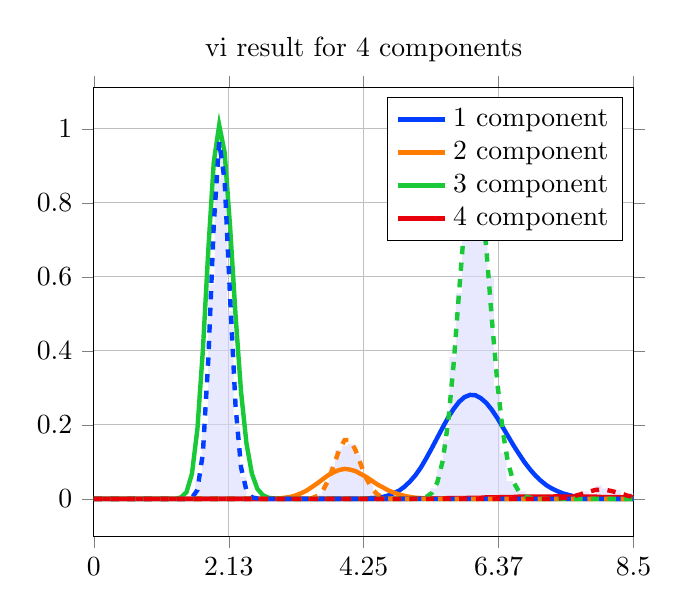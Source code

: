 \begin{tikzpicture}
\begin{axis}[title={vi result for 4 components}, yticklabel style={/pgf/number format/fixed,
            /pgf/number format/precision=3}, grid={major}, yminorgrids={true}, tick align={outside}, xtick={0.0,2.125,4.249,6.374,8.498}, xmin={0.0}, xmax={8.498}, scaled y ticks={false}]
    \addplot[ybar interval, fill={blue!15}, forget plot, opacity={0.6}, draw={none}, bar width={5.0e-6}]
        table[row sep={\\}]
        {
            \\
            1.5  0.004  \\
            1.6  0.048  \\
            1.7  0.196  \\
            1.8  0.58  \\
            1.9  0.864  \\
            2.0  0.944  \\
            2.1  0.508  \\
            2.2  0.196  \\
            2.3  0.06  \\
            2.4  0.008  \\
            2.5  0.0  \\
            2.6  0.0  \\
            2.7  0.0  \\
            2.8  0.0  \\
            2.9  0.0  \\
            3.0  0.0  \\
            3.1  0.0  \\
            3.2  0.0  \\
            3.3  0.0  \\
            3.4  0.004  \\
            3.5  0.012  \\
            3.6  0.04  \\
            3.7  0.088  \\
            3.8  0.132  \\
            3.9  0.144  \\
            4.0  0.148  \\
            4.1  0.12  \\
            4.2  0.064  \\
            4.3  0.048  \\
            4.4  0.016  \\
            4.5  0.008  \\
            4.6  0.004  \\
            4.7  0.0  \\
            4.8  0.0  \\
            4.9  0.0  \\
            5.0  0.0  \\
            5.1  0.004  \\
            5.2  0.004  \\
            5.3  0.028  \\
            5.4  0.08  \\
            5.5  0.16  \\
            5.6  0.384  \\
            5.7  0.556  \\
            5.8  0.872  \\
            5.9  0.844  \\
            6.0  0.828  \\
            6.1  0.696  \\
            6.2  0.604  \\
            6.3  0.304  \\
            6.4  0.124  \\
            6.5  0.048  \\
            6.6  0.036  \\
            6.7  0.02  \\
            6.8  0.0  \\
            6.9  0.0  \\
            7.0  0.0  \\
            7.1  0.0  \\
            7.2  0.0  \\
            7.3  0.0  \\
            7.4  0.0  \\
            7.5  0.004  \\
            7.6  0.008  \\
            7.7  0.02  \\
            7.8  0.008  \\
            7.9  0.036  \\
            8.0  0.028  \\
            8.1  0.02  \\
            8.2  0.024  \\
            8.3  0.008  \\
            8.4  0.016  \\
            8.5  0.0  \\
        }
        ;
    \addplot[style={{ultra thick}}, color={rgb,1:red,0.008;green,0.243;blue,1.0}]
        table[row sep={\\}]
        {
            \\
            0.0  0.0  \\
            0.086  8.255e-169  \\
            0.172  7.27e-134  \\
            0.258  9.885e-114  \\
            0.343  1.16e-99  \\
            0.429  6.469e-89  \\
            0.515  2.855e-80  \\
            0.601  4.467e-73  \\
            0.687  6.065e-67  \\
            0.773  1.273e-61  \\
            0.858  6.127e-57  \\
            0.944  8.958e-53  \\
            1.03  4.897e-49  \\
            1.116  1.172e-45  \\
            1.202  1.387e-42  \\
            1.288  8.959e-40  \\
            1.373  3.411e-37  \\
            1.459  8.168e-35  \\
            1.545  1.297e-32  \\
            1.631  1.427e-30  \\
            1.717  1.13e-28  \\
            1.803  6.653e-27  \\
            1.889  2.993e-25  \\
            1.974  1.053e-23  \\
            2.06  2.962e-22  \\
            2.146  6.781e-21  \\
            2.232  1.284e-19  \\
            2.318  2.039e-18  \\
            2.404  2.753e-17  \\
            2.489  3.194e-16  \\
            2.575  3.219e-15  \\
            2.661  2.843e-14  \\
            2.747  2.22e-13  \\
            2.833  1.543e-12  \\
            2.919  9.624e-12  \\
            3.004  5.416e-11  \\
            3.09  2.767e-10  \\
            3.176  1.29e-9  \\
            3.262  5.514e-9  \\
            3.348  2.171e-8  \\
            3.434  7.908e-8  \\
            3.52  2.675e-7  \\
            3.605  8.431e-7  \\
            3.691  2.485e-6  \\
            3.777  6.867e-6  \\
            3.863  1.785e-5  \\
            3.949  4.377e-5  \\
            4.035  0.0  \\
            4.12  0.0  \\
            4.206  0.0  \\
            4.292  0.001  \\
            4.378  0.002  \\
            4.464  0.003  \\
            4.55  0.005  \\
            4.635  0.009  \\
            4.721  0.015  \\
            4.807  0.022  \\
            4.893  0.033  \\
            4.979  0.047  \\
            5.065  0.064  \\
            5.151  0.085  \\
            5.236  0.11  \\
            5.322  0.137  \\
            5.408  0.165  \\
            5.494  0.193  \\
            5.58  0.22  \\
            5.666  0.243  \\
            5.751  0.262  \\
            5.837  0.275  \\
            5.923  0.281  \\
            6.009  0.28  \\
            6.095  0.272  \\
            6.181  0.259  \\
            6.266  0.241  \\
            6.352  0.219  \\
            6.438  0.194  \\
            6.524  0.169  \\
            6.61  0.144  \\
            6.696  0.121  \\
            6.782  0.099  \\
            6.867  0.08  \\
            6.953  0.063  \\
            7.039  0.049  \\
            7.125  0.037  \\
            7.211  0.028  \\
            7.297  0.021  \\
            7.382  0.015  \\
            7.468  0.011  \\
            7.554  0.007  \\
            7.64  0.005  \\
            7.726  0.004  \\
            7.812  0.002  \\
            7.897  0.002  \\
            7.983  0.001  \\
            8.069  0.001  \\
            8.155  0.0  \\
            8.241  0.0  \\
            8.327  0.0  \\
            8.413  9.812e-5  \\
            8.498  5.92e-5  \\
        }
        ;
    \addlegendentry {1 component}
    \addplot[style={{ultra thick}}, color={rgb,1:red,1.0;green,0.486;blue,0.0}]
        table[row sep={\\}]
        {
            \\
            0.0  0.0  \\
            0.086  5.962e-121  \\
            0.172  6.463e-93  \\
            0.258  6.829e-77  \\
            0.343  8.721e-66  \\
            0.429  2.25e-57  \\
            0.515  1.147e-50  \\
            0.601  3.896e-45  \\
            0.687  1.823e-40  \\
            0.773  1.877e-36  \\
            0.858  5.856e-33  \\
            0.944  6.951e-30  \\
            1.03  3.715e-27  \\
            1.116  1.016e-24  \\
            1.202  1.571e-22  \\
            1.288  1.485e-20  \\
            1.373  9.152e-19  \\
            1.459  3.87e-17  \\
            1.545  1.173e-15  \\
            1.631  2.641e-14  \\
            1.717  4.554e-13  \\
            1.803  6.174e-12  \\
            1.889  6.729e-11  \\
            1.974  6.011e-10  \\
            2.06  4.477e-9  \\
            2.146  2.821e-8  \\
            2.232  1.524e-7  \\
            2.318  7.143e-7  \\
            2.404  2.933e-6  \\
            2.489  1.065e-5  \\
            2.575  3.452e-5  \\
            2.661  0.0  \\
            2.747  0.0  \\
            2.833  0.001  \\
            2.919  0.001  \\
            3.004  0.003  \\
            3.09  0.005  \\
            3.176  0.009  \\
            3.262  0.015  \\
            3.348  0.022  \\
            3.434  0.032  \\
            3.52  0.042  \\
            3.605  0.053  \\
            3.691  0.064  \\
            3.777  0.072  \\
            3.863  0.078  \\
            3.949  0.081  \\
            4.035  0.079  \\
            4.12  0.075  \\
            4.206  0.067  \\
            4.292  0.059  \\
            4.378  0.049  \\
            4.464  0.039  \\
            4.55  0.031  \\
            4.635  0.023  \\
            4.721  0.017  \\
            4.807  0.012  \\
            4.893  0.008  \\
            4.979  0.005  \\
            5.065  0.003  \\
            5.151  0.002  \\
            5.236  0.001  \\
            5.322  0.001  \\
            5.408  0.0  \\
            5.494  0.0  \\
            5.58  0.0  \\
            5.666  7.593e-5  \\
            5.751  4.012e-5  \\
            5.837  2.075e-5  \\
            5.923  1.051e-5  \\
            6.009  5.217e-6  \\
            6.095  2.54e-6  \\
            6.181  1.213e-6  \\
            6.266  5.685e-7  \\
            6.352  2.618e-7  \\
            6.438  1.184e-7  \\
            6.524  5.266e-8  \\
            6.61  2.303e-8  \\
            6.696  9.913e-9  \\
            6.782  4.199e-9  \\
            6.867  1.752e-9  \\
            6.953  7.197e-10  \\
            7.039  2.914e-10  \\
            7.125  1.163e-10  \\
            7.211  4.58e-11  \\
            7.297  1.778e-11  \\
            7.382  6.815e-12  \\
            7.468  2.578e-12  \\
            7.554  9.626e-13  \\
            7.64  3.551e-13  \\
            7.726  1.294e-13  \\
            7.812  4.659e-14  \\
            7.897  1.659e-14  \\
            7.983  5.837e-15  \\
            8.069  2.031e-15  \\
            8.155  6.994e-16  \\
            8.241  2.382e-16  \\
            8.327  8.03e-17  \\
            8.413  2.679e-17  \\
            8.498  8.851e-18  \\
        }
        ;
    \addlegendentry {2 component}
    \addplot[style={{ultra thick}}, color={rgb,1:red,0.102;green,0.788;blue,0.22}]
        table[row sep={\\}]
        {
            \\
            0.0  0.0  \\
            0.086  5.262e-91  \\
            0.172  4.104e-64  \\
            0.258  3.974e-49  \\
            0.343  5.136e-39  \\
            0.429  1.416e-31  \\
            0.515  7.979e-26  \\
            0.601  3.069e-21  \\
            0.687  1.654e-17  \\
            0.773  1.989e-14  \\
            0.858  7.317e-12  \\
            0.944  1.033e-9  \\
            1.03  6.616e-8  \\
            1.116  2.181e-6  \\
            1.202  4.083e-5  \\
            1.288  0.0  \\
            1.373  0.004  \\
            1.459  0.018  \\
            1.545  0.068  \\
            1.631  0.189  \\
            1.717  0.402  \\
            1.803  0.674  \\
            1.889  0.911  \\
            1.974  1.01  \\
            2.06  0.936  \\
            2.146  0.734  \\
            2.232  0.495  \\
            2.318  0.289  \\
            2.404  0.149  \\
            2.489  0.068  \\
            2.575  0.027  \\
            2.661  0.01  \\
            2.747  0.003  \\
            2.833  0.001  \\
            2.919  0.0  \\
            3.004  6.988e-5  \\
            3.09  1.643e-5  \\
            3.176  3.588e-6  \\
            3.262  7.308e-7  \\
            3.348  1.394e-7  \\
            3.434  2.496e-8  \\
            3.52  4.212e-9  \\
            3.605  6.716e-10  \\
            3.691  1.015e-10  \\
            3.777  1.456e-11  \\
            3.863  1.988e-12  \\
            3.949  2.59e-13  \\
            4.035  3.227e-14  \\
            4.12  3.849e-15  \\
            4.206  4.406e-16  \\
            4.292  4.847e-17  \\
            4.378  5.133e-18  \\
            4.464  5.24e-19  \\
            4.55  5.163e-20  \\
            4.635  4.919e-21  \\
            4.721  4.535e-22  \\
            4.807  4.051e-23  \\
            4.893  3.511e-24  \\
            4.979  2.955e-25  \\
            5.065  2.417e-26  \\
            5.151  1.924e-27  \\
            5.236  1.491e-28  \\
            5.322  1.127e-29  \\
            5.408  8.306e-31  \\
            5.494  5.977e-32  \\
            5.58  4.202e-33  \\
            5.666  2.888e-34  \\
            5.751  1.942e-35  \\
            5.837  1.279e-36  \\
            5.923  8.246e-38  \\
            6.009  5.212e-39  \\
            6.095  3.232e-40  \\
            6.181  1.966e-41  \\
            6.266  1.174e-42  \\
            6.352  6.888e-44  \\
            6.438  3.972e-45  \\
            6.524  2.251e-46  \\
            6.61  1.255e-47  \\
            6.696  6.888e-49  \\
            6.782  3.721e-50  \\
            6.867  1.979e-51  \\
            6.953  1.037e-52  \\
            7.039  5.359e-54  \\
            7.125  2.729e-55  \\
            7.211  1.371e-56  \\
            7.297  6.794e-58  \\
            7.382  3.323e-59  \\
            7.468  1.604e-60  \\
            7.554  7.648e-62  \\
            7.64  3.602e-63  \\
            7.726  1.676e-64  \\
            7.812  7.707e-66  \\
            7.897  3.504e-67  \\
            7.983  1.575e-68  \\
            8.069  7.001e-70  \\
            8.155  3.079e-71  \\
            8.241  1.34e-72  \\
            8.327  5.772e-74  \\
            8.413  2.461e-75  \\
            8.498  1.039e-76  \\
        }
        ;
    \addlegendentry {3 component}
    \addplot[style={{ultra thick}}, color={rgb,1:red,0.91;green,0.0;blue,0.043}]
        table[row sep={\\}]
        {
            \\
            0.0  0.0  \\
            0.086  1.728e-66  \\
            0.172  6.096e-54  \\
            0.258  1.083e-46  \\
            0.343  1.304e-41  \\
            0.429  1.018e-37  \\
            0.515  1.406e-34  \\
            0.601  5.884e-32  \\
            0.687  1.027e-29  \\
            0.773  9.194e-28  \\
            0.858  4.86e-26  \\
            0.944  1.678e-24  \\
            1.03  4.073e-23  \\
            1.116  7.36e-22  \\
            1.202  1.034e-20  \\
            1.288  1.169e-19  \\
            1.373  1.095e-18  \\
            1.459  8.682e-18  \\
            1.545  5.944e-17  \\
            1.631  3.57e-16  \\
            1.717  1.906e-15  \\
            1.803  9.152e-15  \\
            1.889  3.991e-14  \\
            1.974  1.594e-13  \\
            2.06  5.878e-13  \\
            2.146  2.013e-12  \\
            2.232  6.442e-12  \\
            2.318  1.936e-11  \\
            2.404  5.49e-11  \\
            2.489  1.475e-10  \\
            2.575  3.766e-10  \\
            2.661  9.175e-10  \\
            2.747  2.139e-9  \\
            2.833  4.783e-9  \\
            2.919  1.029e-8  \\
            3.004  2.133e-8  \\
            3.09  4.273e-8  \\
            3.176  8.283e-8  \\
            3.262  1.557e-7  \\
            3.348  2.841e-7  \\
            3.434  5.041e-7  \\
            3.52  8.713e-7  \\
            3.605  1.468e-6  \\
            3.691  2.416e-6  \\
            3.777  3.884e-6  \\
            3.863  6.11e-6  \\
            3.949  9.412e-6  \\
            4.035  1.421e-5  \\
            4.12  2.105e-5  \\
            4.206  3.061e-5  \\
            4.292  4.373e-5  \\
            4.378  6.142e-5  \\
            4.464  8.488e-5  \\
            4.55  0.0  \\
            4.635  0.0  \\
            4.721  0.0  \\
            4.807  0.0  \\
            4.893  0.0  \\
            4.979  0.0  \\
            5.065  0.001  \\
            5.151  0.001  \\
            5.236  0.001  \\
            5.322  0.001  \\
            5.408  0.001  \\
            5.494  0.001  \\
            5.58  0.002  \\
            5.666  0.002  \\
            5.751  0.002  \\
            5.837  0.002  \\
            5.923  0.003  \\
            6.009  0.003  \\
            6.095  0.003  \\
            6.181  0.004  \\
            6.266  0.004  \\
            6.352  0.004  \\
            6.438  0.005  \\
            6.524  0.005  \\
            6.61  0.005  \\
            6.696  0.006  \\
            6.782  0.006  \\
            6.867  0.006  \\
            6.953  0.006  \\
            7.039  0.006  \\
            7.125  0.006  \\
            7.211  0.006  \\
            7.297  0.007  \\
            7.382  0.006  \\
            7.468  0.006  \\
            7.554  0.006  \\
            7.64  0.006  \\
            7.726  0.006  \\
            7.812  0.006  \\
            7.897  0.006  \\
            7.983  0.005  \\
            8.069  0.005  \\
            8.155  0.005  \\
            8.241  0.005  \\
            8.327  0.004  \\
            8.413  0.004  \\
            8.498  0.004  \\
        }
        ;
    \addlegendentry {4 component}
    \addplot[style={{ultra thick, dashed}}, color={rgb,1:red,0.008;green,0.243;blue,1.0}]
        table[row sep={\\}]
        {
            \\
            0.0  0.0  \\
            0.086  1.043e-189  \\
            0.172  1.568e-133  \\
            0.258  3.231e-102  \\
            0.343  4.406e-81  \\
            0.429  1.589e-65  \\
            0.515  1.698e-53  \\
            0.601  6.674e-44  \\
            0.687  4.332e-36  \\
            0.773  1.225e-29  \\
            0.858  2.922e-24  \\
            0.944  9.434e-20  \\
            1.03  5.842e-16  \\
            1.116  9.039e-13  \\
            1.202  4.293e-10  \\
            1.288  7.368e-8  \\
            1.373  5.212e-6  \\
            1.459  0.0  \\
            1.545  0.003  \\
            1.631  0.024  \\
            1.717  0.123  \\
            1.803  0.379  \\
            1.889  0.743  \\
            1.974  0.965  \\
            2.06  0.86  \\
            2.146  0.543  \\
            2.232  0.249  \\
            2.318  0.085  \\
            2.404  0.022  \\
            2.489  0.004  \\
            2.575  0.001  \\
            2.661  9.054e-5  \\
            2.747  9.389e-6  \\
            2.833  8.016e-7  \\
            2.919  5.701e-8  \\
            3.004  3.412e-9  \\
            3.09  1.736e-10  \\
            3.176  7.577e-12  \\
            3.262  2.859e-13  \\
            3.348  9.398e-15  \\
            3.434  2.71e-16  \\
            3.52  6.903e-18  \\
            3.605  1.562e-19  \\
            3.691  3.156e-21  \\
            3.777  5.726e-23  \\
            3.863  9.375e-25  \\
            3.949  1.391e-26  \\
            4.035  1.879e-28  \\
            4.12  2.32e-30  \\
            4.206  2.626e-32  \\
            4.292  2.737e-34  \\
            4.378  2.634e-36  \\
            4.464  2.348e-38  \\
            4.55  1.945e-40  \\
            4.635  1.501e-42  \\
            4.721  1.081e-44  \\
            4.807  7.298e-47  \\
            4.893  4.621e-49  \\
            4.979  2.753e-51  \\
            5.065  1.545e-53  \\
            5.151  8.195e-56  \\
            5.236  4.111e-58  \\
            5.322  1.955e-60  \\
            5.408  8.83e-63  \\
            5.494  3.792e-65  \\
            5.58  1.552e-67  \\
            5.666  6.056e-70  \\
            5.751  2.258e-72  \\
            5.837  8.054e-75  \\
            5.923  2.752e-77  \\
            6.009  9.018e-80  \\
            6.095  2.837e-82  \\
            6.181  8.582e-85  \\
            6.266  2.498e-87  \\
            6.352  7.004e-90  \\
            6.438  1.894e-92  \\
            6.524  4.943e-95  \\
            6.61  1.246e-97  \\
            6.696  3.039e-100  \\
            6.782  7.172e-103  \\
            6.867  1.639e-105  \\
            6.953  3.632e-108  \\
            7.039  7.808e-111  \\
            7.125  1.629e-113  \\
            7.211  3.304e-116  \\
            7.297  6.512e-119  \\
            7.382  1.249e-121  \\
            7.468  2.331e-124  \\
            7.554  4.238e-127  \\
            7.64  7.509e-130  \\
            7.726  1.298e-132  \\
            7.812  2.188e-135  \\
            7.897  3.602e-138  \\
            7.983  5.791e-141  \\
            8.069  9.099e-144  \\
            8.155  1.398e-146  \\
            8.241  2.101e-149  \\
            8.327  3.09e-152  \\
            8.413  4.449e-155  \\
            8.498  6.274e-158  \\
        }
        ;
    \addplot[style={{ultra thick, dashed}}, color={rgb,1:red,1.0;green,0.486;blue,0.0}]
        table[row sep={\\}]
        {
            \\
            0.0  0.0  \\
            0.086  0.0  \\
            0.172  0.0  \\
            0.258  2.758e-314  \\
            0.343  3.657e-268  \\
            0.429  3.178e-233  \\
            0.515  2.33e-205  \\
            0.601  2.244e-182  \\
            0.687  5.778e-163  \\
            0.773  2.777e-146  \\
            0.858  9.391e-132  \\
            0.944  5.758e-119  \\
            1.03  1.288e-107  \\
            1.116  1.786e-97  \\
            1.202  2.32e-88  \\
            1.288  3.915e-80  \\
            1.373  1.117e-72  \\
            1.459  6.687e-66  \\
            1.545  1.004e-59  \\
            1.631  4.392e-54  \\
            1.717  6.351e-49  \\
            1.803  3.383e-44  \\
            1.889  7.284e-40  \\
            1.974  6.871e-36  \\
            2.06  3.047e-32  \\
            2.146  6.753e-29  \\
            2.232  7.902e-26  \\
            2.318  5.122e-23  \\
            2.404  1.92e-20  \\
            2.489  4.324e-18  \\
            2.575  6.059e-16  \\
            2.661  5.448e-14  \\
            2.747  3.234e-12  \\
            2.833  1.3e-10  \\
            2.919  3.621e-9  \\
            3.004  7.141e-8  \\
            3.09  1.017e-6  \\
            3.176  1.064e-5  \\
            3.262  8.318e-5  \\
            3.348  0.0  \\
            3.434  0.002  \\
            3.52  0.008  \\
            3.605  0.022  \\
            3.691  0.05  \\
            3.777  0.09  \\
            3.863  0.132  \\
            3.949  0.159  \\
            4.035  0.159  \\
            4.12  0.132  \\
            4.206  0.092  \\
            4.292  0.055  \\
            4.378  0.028  \\
            4.464  0.012  \\
            4.55  0.004  \\
            4.635  0.001  \\
            4.721  0.0  \\
            4.807  0.0  \\
            4.893  2.222e-5  \\
            4.979  4.29e-6  \\
            5.065  7.354e-7  \\
            5.151  1.124e-7  \\
            5.236  1.538e-8  \\
            5.322  1.891e-9  \\
            5.408  2.095e-10  \\
            5.494  2.099e-11  \\
            5.58  1.908e-12  \\
            5.666  1.578e-13  \\
            5.751  1.191e-14  \\
            5.837  8.22e-16  \\
            5.923  5.206e-17  \\
            6.009  3.032e-18  \\
            6.095  1.628e-19  \\
            6.181  8.075e-21  \\
            6.266  3.709e-22  \\
            6.352  1.58e-23  \\
            6.438  6.262e-25  \\
            6.524  2.311e-26  \\
            6.61  7.959e-28  \\
            6.696  2.563e-29  \\
            6.782  7.729e-31  \\
            6.867  2.186e-32  \\
            6.953  5.811e-34  \\
            7.039  1.453e-35  \\
            7.125  3.426e-37  \\
            7.211  7.619e-39  \\
            7.297  1.602e-40  \\
            7.382  3.186e-42  \\
            7.468  6.004e-44  \\
            7.554  1.073e-45  \\
            7.64  1.823e-47  \\
            7.726  2.943e-49  \\
            7.812  4.523e-51  \\
            7.897  6.625e-53  \\
            7.983  9.256e-55  \\
            8.069  1.235e-56  \\
            8.155  1.575e-58  \\
            8.241  1.922e-60  \\
            8.327  2.246e-62  \\
            8.413  2.515e-64  \\
            8.498  2.702e-66  \\
        }
        ;
    \addplot[style={{ultra thick, dashed}}, color={rgb,1:red,0.102;green,0.788;blue,0.22}]
        table[row sep={\\}]
        {
            \\
            0.0  0.0  \\
            0.086  0.0  \\
            0.172  0.0  \\
            0.258  0.0  \\
            0.343  0.0  \\
            0.429  0.0  \\
            0.515  0.0  \\
            0.601  0.0  \\
            0.687  0.0  \\
            0.773  5.594e-307  \\
            0.858  2.681e-283  \\
            0.944  3.122e-262  \\
            1.03  2.522e-243  \\
            1.116  3.134e-226  \\
            1.202  1.114e-210  \\
            1.288  1.848e-196  \\
            1.373  2.127e-183  \\
            1.459  2.348e-171  \\
            1.545  3.25e-160  \\
            1.631  7.063e-150  \\
            1.717  2.914e-140  \\
            1.803  2.684e-131  \\
            1.889  6.346e-123  \\
            1.974  4.347e-115  \\
            2.06  9.588e-108  \\
            2.146  7.467e-101  \\
            2.232  2.229e-94  \\
            2.318  2.74e-88  \\
            2.404  1.481e-82  \\
            2.489  3.725e-77  \\
            2.575  4.595e-72  \\
            2.661  2.912e-67  \\
            2.747  9.893e-63  \\
            2.833  1.872e-58  \\
            2.919  2.043e-54  \\
            3.004  1.327e-50  \\
            3.09  5.289e-47  \\
            3.176  1.327e-43  \\
            3.262  2.15e-40  \\
            3.348  2.299e-37  \\
            3.434  1.659e-34  \\
            3.52  8.228e-32  \\
            3.605  2.857e-29  \\
            3.691  7.066e-27  \\
            3.777  1.264e-24  \\
            3.863  1.658e-22  \\
            3.949  1.619e-20  \\
            4.035  1.191e-18  \\
            4.12  6.678e-17  \\
            4.206  2.888e-15  \\
            4.292  9.728e-14  \\
            4.378  2.579e-12  \\
            4.464  5.43e-11  \\
            4.55  9.162e-10  \\
            4.635  1.249e-8  \\
            4.721  1.386e-7  \\
            4.807  1.262e-6  \\
            4.893  9.494e-6  \\
            4.979  5.939e-5  \\
            5.065  0.0  \\
            5.151  0.001  \\
            5.236  0.005  \\
            5.322  0.016  \\
            5.408  0.044  \\
            5.494  0.103  \\
            5.58  0.208  \\
            5.666  0.365  \\
            5.751  0.558  \\
            5.837  0.745  \\
            5.923  0.875  \\
            6.009  0.906  \\
            6.095  0.83  \\
            6.181  0.675  \\
            6.266  0.489  \\
            6.352  0.317  \\
            6.438  0.184  \\
            6.524  0.096  \\
            6.61  0.045  \\
            6.696  0.019  \\
            6.782  0.007  \\
            6.867  0.003  \\
            6.953  0.001  \\
            7.039  0.0  \\
            7.125  6.397e-5  \\
            7.211  1.561e-5  \\
            7.297  3.499e-6  \\
            7.382  7.22e-7  \\
            7.468  1.374e-7  \\
            7.554  2.415e-8  \\
            7.64  3.929e-9  \\
            7.726  5.928e-10  \\
            7.812  8.305e-11  \\
            7.897  1.082e-11  \\
            7.983  1.314e-12  \\
            8.069  1.489e-13  \\
            8.155  1.576e-14  \\
            8.241  1.562e-15  \\
            8.327  1.45e-16  \\
            8.413  1.263e-17  \\
            8.498  1.034e-18  \\
        }
        ;
    \addplot[style={{ultra thick, dashed}}, color={rgb,1:red,0.91;green,0.0;blue,0.043}]
        table[row sep={\\}]
        {
            \\
            0.0  0.0  \\
            0.086  0.0  \\
            0.172  0.0  \\
            0.258  0.0  \\
            0.343  0.0  \\
            0.429  0.0  \\
            0.515  0.0  \\
            0.601  0.0  \\
            0.687  0.0  \\
            0.773  0.0  \\
            0.858  0.0  \\
            0.944  0.0  \\
            1.03  0.0  \\
            1.116  0.0  \\
            1.202  0.0  \\
            1.288  0.0  \\
            1.373  0.0  \\
            1.459  1.104e-308  \\
            1.545  1.409e-292  \\
            1.631  1.522e-277  \\
            1.717  1.791e-263  \\
            1.803  2.853e-250  \\
            1.889  7.408e-238  \\
            1.974  3.685e-226  \\
            2.06  4.042e-215  \\
            2.146  1.106e-204  \\
            2.232  8.42e-195  \\
            2.318  1.964e-185  \\
            2.404  1.53e-176  \\
            2.489  4.299e-168  \\
            2.575  4.668e-160  \\
            2.661  2.085e-152  \\
            2.747  4.055e-145  \\
            2.833  3.611e-138  \\
            2.919  1.544e-131  \\
            3.004  3.305e-125  \\
            3.09  3.685e-119  \\
            3.176  2.218e-113  \\
            3.262  7.442e-108  \\
            3.348  1.436e-102  \\
            3.434  1.638e-97  \\
            3.52  1.134e-92  \\
            3.605  4.88e-88  \\
            3.691  1.335e-83  \\
            3.777  2.37e-79  \\
            3.863  2.785e-75  \\
            3.949  2.205e-71  \\
            4.035  1.197e-67  \\
            4.12  4.524e-64  \\
            4.206  1.209e-60  \\
            4.292  2.315e-57  \\
            4.378  3.222e-54  \\
            4.464  3.297e-51  \\
            4.55  2.511e-48  \\
            4.635  1.438e-45  \\
            4.721  6.266e-43  \\
            4.807  2.096e-40  \\
            4.893  5.433e-38  \\
            4.979  1.101e-35  \\
            5.065  1.76e-33  \\
            5.151  2.237e-31  \\
            5.236  2.276e-29  \\
            5.322  1.869e-27  \\
            5.408  1.246e-25  \\
            5.494  6.796e-24  \\
            5.58  3.049e-22  \\
            5.666  1.132e-20  \\
            5.751  3.499e-19  \\
            5.837  9.051e-18  \\
            5.923  1.97e-16  \\
            6.009  3.625e-15  \\
            6.095  5.666e-14  \\
            6.181  7.558e-13  \\
            6.266  8.642e-12  \\
            6.352  8.506e-11  \\
            6.438  7.235e-10  \\
            6.524  5.339e-9  \\
            6.61  3.431e-8  \\
            6.696  1.927e-7  \\
            6.782  9.489e-7  \\
            6.867  4.111e-6  \\
            6.953  1.572e-5  \\
            7.039  5.323e-5  \\
            7.125  0.0  \\
            7.211  0.0  \\
            7.297  0.001  \\
            7.382  0.002  \\
            7.468  0.004  \\
            7.554  0.007  \\
            7.64  0.011  \\
            7.726  0.016  \\
            7.812  0.02  \\
            7.897  0.024  \\
            7.983  0.025  \\
            8.069  0.024  \\
            8.155  0.021  \\
            8.241  0.017  \\
            8.327  0.013  \\
            8.413  0.008  \\
            8.498  0.005  \\
        }
        ;
\end{axis}
\end{tikzpicture}
